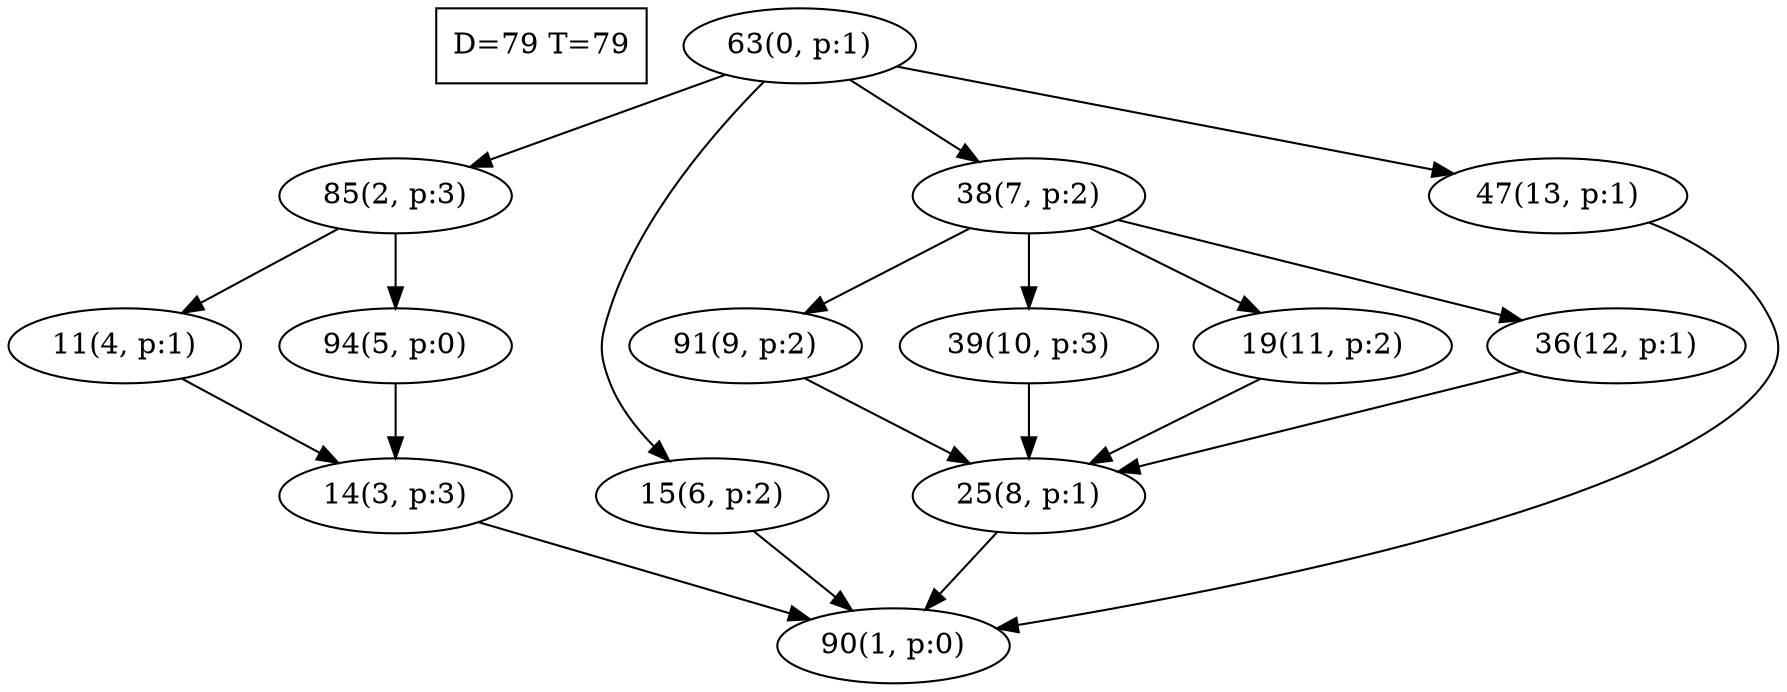 digraph Task {
i [shape=box, label="D=79 T=79"]; 
0 [label="63(0, p:1)"];
1 [label="90(1, p:0)"];
2 [label="85(2, p:3)"];
3 [label="14(3, p:3)"];
4 [label="11(4, p:1)"];
5 [label="94(5, p:0)"];
6 [label="15(6, p:2)"];
7 [label="38(7, p:2)"];
8 [label="25(8, p:1)"];
9 [label="91(9, p:2)"];
10 [label="39(10, p:3)"];
11 [label="19(11, p:2)"];
12 [label="36(12, p:1)"];
13 [label="47(13, p:1)"];
0 -> 2;
0 -> 6;
0 -> 7;
0 -> 13;
2 -> 4;
2 -> 5;
3 -> 1;
4 -> 3;
5 -> 3;
6 -> 1;
7 -> 9;
7 -> 10;
7 -> 11;
7 -> 12;
8 -> 1;
9 -> 8;
10 -> 8;
11 -> 8;
12 -> 8;
13 -> 1;
}